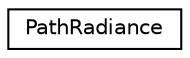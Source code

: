 digraph G
{
  edge [fontname="Helvetica",fontsize="10",labelfontname="Helvetica",labelfontsize="10"];
  node [fontname="Helvetica",fontsize="10",shape=record];
  rankdir=LR;
  Node1 [label="PathRadiance",height=0.2,width=0.4,color="black", fillcolor="white", style="filled",URL="$d4/dd5/structPathRadiance.html"];
}
